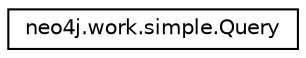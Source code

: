 digraph "Graphical Class Hierarchy"
{
 // LATEX_PDF_SIZE
  edge [fontname="Helvetica",fontsize="10",labelfontname="Helvetica",labelfontsize="10"];
  node [fontname="Helvetica",fontsize="10",shape=record];
  rankdir="LR";
  Node0 [label="neo4j.work.simple.Query",height=0.2,width=0.4,color="black", fillcolor="white", style="filled",URL="$classneo4j_1_1work_1_1simple_1_1_query.html",tooltip=" "];
}
